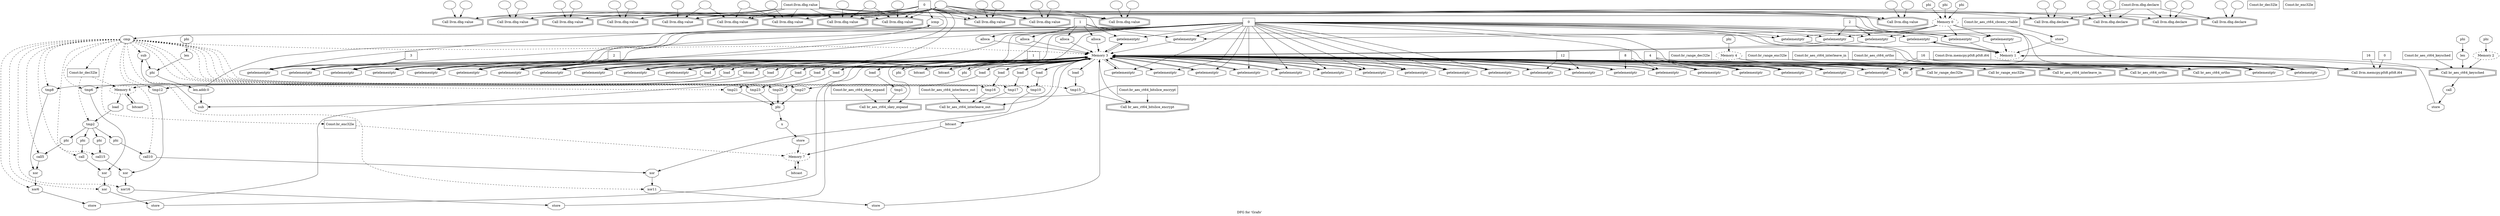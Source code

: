 digraph "DFG for 'Grafo'  "{
label="DFG for 'Grafo' ";
node_0[shape=doubleoctagon,style=solid,label="Call llvm.dbg.value"]
node_4[shape=ellipse,style=solid,label=""]
"node_4"->"node_0"
node_9[shape=doubleoctagon,style=solid,label="Call llvm.dbg.value"]
"node_4"->"node_9"
node_34[shape=doubleoctagon,style=solid,label="Call llvm.dbg.value"]
"node_4"->"node_34"
node_37[shape=doubleoctagon,style=solid,label="Call llvm.dbg.value"]
"node_4"->"node_37"
node_40[shape=doubleoctagon,style=solid,label="Call llvm.dbg.value"]
"node_4"->"node_40"
node_43[shape=doubleoctagon,style=solid,label="Call llvm.dbg.value"]
"node_4"->"node_43"
node_46[shape=doubleoctagon,style=solid,label="Call llvm.dbg.declare"]
"node_4"->"node_46"
node_50[shape=doubleoctagon,style=solid,label="Call llvm.dbg.declare"]
"node_4"->"node_50"
node_6[shape=doubleoctagon,style=solid,label="Call llvm.dbg.value"]
"node_4"->"node_6"
node_66[shape=doubleoctagon,style=solid,label="Call llvm.dbg.value"]
"node_4"->"node_66"
node_78[shape=doubleoctagon,style=solid,label="Call llvm.dbg.declare"]
"node_4"->"node_78"
node_81[shape=doubleoctagon,style=solid,label="Call llvm.dbg.declare"]
"node_4"->"node_81"
node_181[shape=doubleoctagon,style=solid,label="Call llvm.dbg.value"]
"node_4"->"node_181"
node_183[shape=doubleoctagon,style=solid,label="Call llvm.dbg.value"]
"node_4"->"node_183"
node_188[shape=doubleoctagon,style=solid,label="Call llvm.dbg.value"]
"node_4"->"node_188"
node_196[shape=doubleoctagon,style=solid,label="Call llvm.dbg.value"]
"node_4"->"node_196"
node_199[shape=doubleoctagon,style=solid,label="Call llvm.dbg.value"]
"node_4"->"node_199"
node_5[shape=box,style=solid,label="Const:llvm.dbg.value"]
"node_5"->"node_0"
"node_5"->"node_9"
"node_5"->"node_34"
"node_5"->"node_37"
"node_5"->"node_40"
"node_5"->"node_43"
"node_5"->"node_6"
"node_5"->"node_66"
"node_5"->"node_181"
"node_5"->"node_183"
"node_5"->"node_188"
"node_5"->"node_196"
"node_5"->"node_199"
node_1[shape=ellipse,style=solid,label=""]
"node_1"->"node_0"
node_3[shape=ellipse,style=solid,label=""]
"node_3"->"node_0"
node_96[shape=ellipse,style=solid,label="tmp8"]
node_102[shape=octagon,style=solid,label="xor"]
"node_96"->"node_102"
node_97[shape=octagon,style=solid,label="load"]
"node_97"->"node_96"
node_98[shape=octagon,style=solid,label="getelementptr"]
node_29[shape=ellipse,style=dashed,label="Memory 3"]
"node_98"->"node_29"
node_10[shape=ellipse,style=solid,label=""]
"node_10"->"node_9"
node_11[shape=ellipse,style=solid,label=""]
"node_11"->"node_9"
node_12[shape=ellipse,style=dashed,label="Memory 1"]
node_20[shape=octagon,style=solid,label="getelementptr"]
"node_12"->"node_20"
node_22[shape=doubleoctagon,style=solid,label="Call br_aes_ct64_keysched"]
"node_12"->"node_22"
node_13[shape=octagon,style=solid,label="getelementptr"]
"node_13"->"node_12"
node_14[shape=ellipse,style=dashed,label="Memory 0"]
"node_14"->"node_13"
node_18[shape=octagon,style=solid,label="getelementptr"]
"node_14"->"node_18"
node_26[shape=octagon,style=solid,label="getelementptr"]
"node_14"->"node_26"
node_54[shape=octagon,style=solid,label="getelementptr"]
"node_14"->"node_54"
node_57[shape=octagon,style=solid,label="getelementptr"]
"node_14"->"node_57"
node_74[shape=octagon,style=solid,label="phi"]
"node_14"->"node_74"
node_137[shape=octagon,style=solid,label="getelementptr"]
"node_14"->"node_137"
node_15[shape=box,style=solid,label="0"]
"node_15"->"node_13"
"node_15"->"node_18"
"node_15"->"node_20"
"node_15"->"node_26"
node_53[shape=octagon,style=solid,label="getelementptr"]
"node_15"->"node_53"
"node_15"->"node_54"
"node_15"->"node_57"
node_58[shape=octagon,style=solid,label="getelementptr"]
"node_15"->"node_58"
node_61[shape=octagon,style=solid,label="getelementptr"]
"node_15"->"node_61"
node_84[shape=octagon,style=solid,label="getelementptr"]
"node_15"->"node_84"
node_92[shape=octagon,style=solid,label="getelementptr"]
"node_15"->"node_92"
node_94[shape=octagon,style=solid,label="getelementptr"]
"node_15"->"node_94"
node_103[shape=octagon,style=solid,label="getelementptr"]
"node_15"->"node_103"
node_177[shape=octagon,style=solid,label="getelementptr"]
"node_15"->"node_177"
node_105[shape=octagon,style=solid,label="getelementptr"]
"node_15"->"node_105"
node_115[shape=octagon,style=solid,label="getelementptr"]
"node_15"->"node_115"
node_117[shape=octagon,style=solid,label="getelementptr"]
"node_15"->"node_117"
node_127[shape=octagon,style=solid,label="getelementptr"]
"node_15"->"node_127"
node_129[shape=octagon,style=solid,label="getelementptr"]
"node_15"->"node_129"
node_130[shape=octagon,style=solid,label="getelementptr"]
"node_15"->"node_130"
node_131[shape=octagon,style=solid,label="getelementptr"]
"node_15"->"node_131"
node_134[shape=octagon,style=solid,label="getelementptr"]
"node_15"->"node_134"
"node_15"->"node_137"
node_140[shape=octagon,style=solid,label="getelementptr"]
"node_15"->"node_140"
node_141[shape=octagon,style=solid,label="getelementptr"]
"node_15"->"node_141"
node_144[shape=octagon,style=solid,label="getelementptr"]
"node_15"->"node_144"
node_146[shape=octagon,style=solid,label="getelementptr"]
"node_15"->"node_146"
node_147[shape=octagon,style=solid,label="getelementptr"]
"node_15"->"node_147"
node_150[shape=octagon,style=solid,label="getelementptr"]
"node_15"->"node_150"
node_161[shape=octagon,style=solid,label="getelementptr"]
"node_15"->"node_161"
node_167[shape=octagon,style=solid,label="getelementptr"]
"node_15"->"node_167"
node_172[shape=octagon,style=solid,label="getelementptr"]
"node_15"->"node_172"
node_185[shape=octagon,style=solid,label="getelementptr"]
"node_15"->"node_185"
node_16[shape=octagon,style=solid,label="store"]
"node_16"->"node_12"
node_17[shape=box,style=solid,label="Const:br_aes_ct64_cbcenc_vtable"]
"node_17"->"node_16"
"node_18"->"node_12"
node_19[shape=box,style=solid,label="1"]
"node_19"->"node_18"
node_30[shape=octagon,style=solid,label="alloca"]
"node_19"->"node_30"
node_31[shape=octagon,style=solid,label="alloca"]
"node_19"->"node_31"
node_32[shape=octagon,style=solid,label="alloca"]
"node_19"->"node_32"
node_33[shape=octagon,style=solid,label="alloca"]
"node_19"->"node_33"
"node_19"->"node_57"
"node_20"->"node_12"
node_21[shape=ellipse,style=solid,label="call"]
node_28[shape=octagon,style=solid,label="store"]
"node_21"->"node_28"
"node_22"->"node_21"
node_23[shape=ellipse,style=dashed,label="Memory 2"]
"node_23"->"node_22"
node_24[shape=ellipse,style=solid,label="len"]
"node_24"->"node_22"
node_25[shape=box,style=solid,label="Const:br_aes_ct64_keysched"]
"node_25"->"node_22"
"node_26"->"node_12"
node_27[shape=box,style=solid,label="2"]
"node_27"->"node_26"
"node_27"->"node_54"
"node_27"->"node_137"
"node_28"->"node_12"
"node_29"->"node_97"
"node_29"->"node_98"
"node_29"->"node_53"
node_56[shape=octagon,style=solid,label="load"]
"node_29"->"node_56"
"node_29"->"node_58"
node_59[shape=doubleoctagon,style=solid,label="Call br_aes_ct64_skey_expand"]
"node_29"->"node_59"
"node_29"->"node_61"
node_62[shape=doubleoctagon,style=solid,label="Call br_range_dec32le"]
"node_29"->"node_62"
"node_29"->"node_74"
node_75[shape=octagon,style=solid,label="getelementptr"]
"node_29"->"node_75"
"node_29"->"node_84"
node_86[shape=octagon,style=solid,label="load"]
"node_29"->"node_86"
"node_29"->"node_92"
"node_29"->"node_94"
"node_29"->"node_103"
node_176[shape=octagon,style=solid,label="getelementptr"]
"node_29"->"node_176"
"node_29"->"node_177"
"node_29"->"node_105"
node_108[shape=octagon,style=solid,label="load"]
"node_29"->"node_108"
node_109[shape=octagon,style=solid,label="getelementptr"]
"node_29"->"node_109"
"node_29"->"node_115"
"node_29"->"node_117"
node_120[shape=octagon,style=solid,label="load"]
"node_29"->"node_120"
node_121[shape=octagon,style=solid,label="getelementptr"]
"node_29"->"node_121"
node_219[shape=octagon,style=solid,label="phi"]
"node_29"->"node_219"
"node_29"->"node_127"
"node_29"->"node_129"
"node_29"->"node_130"
"node_29"->"node_131"
node_132[shape=doubleoctagon,style=solid,label="Call br_aes_ct64_interleave_in"]
"node_29"->"node_132"
"node_29"->"node_134"
node_135[shape=doubleoctagon,style=solid,label="Call br_aes_ct64_ortho"]
"node_29"->"node_135"
node_139[shape=octagon,style=solid,label="load"]
"node_29"->"node_139"
"node_29"->"node_140"
"node_29"->"node_141"
node_142[shape=doubleoctagon,style=solid,label="Call br_aes_ct64_bitslice_encrypt"]
"node_29"->"node_142"
"node_29"->"node_144"
node_145[shape=doubleoctagon,style=solid,label="Call br_aes_ct64_ortho"]
"node_29"->"node_145"
"node_29"->"node_146"
"node_29"->"node_147"
node_149[shape=octagon,style=solid,label="load"]
"node_29"->"node_149"
"node_29"->"node_150"
node_152[shape=octagon,style=solid,label="load"]
"node_29"->"node_152"
node_153[shape=doubleoctagon,style=solid,label="Call br_aes_ct64_interleave_out"]
"node_29"->"node_153"
node_155[shape=octagon,style=solid,label="bitcast"]
"node_29"->"node_155"
node_156[shape=octagon,style=solid,label="bitcast"]
"node_29"->"node_156"
node_157[shape=doubleoctagon,style=solid,label="Call llvm.memcpy.p0i8.p0i8.i64"]
"node_29"->"node_157"
"node_29"->"node_161"
node_163[shape=octagon,style=solid,label="load"]
"node_29"->"node_163"
node_166[shape=octagon,style=solid,label="getelementptr"]
"node_29"->"node_166"
"node_29"->"node_167"
node_169[shape=octagon,style=solid,label="load"]
"node_29"->"node_169"
node_171[shape=octagon,style=solid,label="getelementptr"]
"node_29"->"node_171"
"node_29"->"node_172"
node_174[shape=octagon,style=solid,label="load"]
"node_29"->"node_174"
node_179[shape=octagon,style=solid,label="load"]
"node_29"->"node_179"
"node_29"->"node_185"
node_186[shape=doubleoctagon,style=solid,label="Call br_range_enc32le"]
"node_29"->"node_186"
node_192[shape=octagon,style=solid,label="bitcast"]
"node_29"->"node_192"
node_203[shape=octagon,style=solid,label="bitcast"]
"node_29"->"node_203"
node_214[shape=octagon,style=solid,label="phi"]
"node_29"->"node_214"
"node_30"->"node_29"
"node_31"->"node_29"
"node_32"->"node_29"
"node_33"->"node_29"
node_35[shape=ellipse,style=solid,label=""]
"node_35"->"node_34"
node_36[shape=ellipse,style=solid,label=""]
"node_36"->"node_34"
node_38[shape=ellipse,style=solid,label=""]
"node_38"->"node_37"
node_39[shape=ellipse,style=solid,label=""]
"node_39"->"node_37"
node_41[shape=ellipse,style=solid,label=""]
"node_41"->"node_40"
"node_41"->"node_66"
node_42[shape=ellipse,style=solid,label=""]
"node_42"->"node_40"
node_44[shape=ellipse,style=solid,label=""]
"node_44"->"node_43"
node_45[shape=ellipse,style=solid,label=""]
"node_45"->"node_43"
"node_45"->"node_183"
node_47[shape=ellipse,style=solid,label=""]
"node_47"->"node_46"
node_48[shape=ellipse,style=solid,label=""]
"node_48"->"node_46"
node_49[shape=box,style=solid,label="Const:llvm.dbg.declare"]
"node_49"->"node_46"
"node_49"->"node_50"
"node_49"->"node_78"
"node_49"->"node_81"
node_51[shape=ellipse,style=solid,label=""]
"node_51"->"node_50"
node_52[shape=ellipse,style=solid,label=""]
"node_52"->"node_50"
"node_53"->"node_29"
"node_54"->"node_29"
node_55[shape=ellipse,style=solid,label="tmp1"]
"node_55"->"node_59"
"node_56"->"node_55"
"node_57"->"node_29"
"node_58"->"node_29"
node_60[shape=box,style=solid,label="Const:br_aes_ct64_skey_expand"]
"node_60"->"node_59"
"node_61"->"node_29"
node_63[shape=box,style=solid,label="4"]
"node_63"->"node_98"
"node_63"->"node_62"
"node_63"->"node_130"
"node_63"->"node_150"
"node_63"->"node_166"
"node_63"->"node_186"
node_64[shape=ellipse,style=dashed,label="Memory 4"]
"node_64"->"node_62"
"node_64"->"node_186"
node_65[shape=box,style=solid,label="Const:br_range_dec32le"]
"node_65"->"node_62"
node_2[shape=box,style=solid,label="0"]
"node_2"->"node_0"
"node_2"->"node_9"
"node_2"->"node_34"
"node_2"->"node_37"
"node_2"->"node_40"
"node_2"->"node_43"
"node_2"->"node_6"
"node_2"->"node_66"
node_77[shape=octagon,style=solid,label="icmp"]
"node_2"->"node_77"
"node_2"->"node_84"
"node_2"->"node_92"
"node_2"->"node_129"
"node_2"->"node_147"
"node_2"->"node_161"
"node_2"->"node_181"
"node_2"->"node_183"
"node_2"->"node_188"
"node_2"->"node_196"
"node_2"->"node_199"
node_104[shape=octagon,style=solid,label="store"]
"node_104"->"node_29"
node_7[shape=ellipse,style=solid,label=""]
"node_7"->"node_6"
node_8[shape=ellipse,style=solid,label=""]
"node_8"->"node_6"
node_67[shape=ellipse,style=solid,label=""]
"node_67"->"node_66"
"node_67"->"node_181"
node_68[shape=ellipse,style=solid,label="len.addr.0"]
node_72[shape=octagon,style=solid,label="sub"]
"node_68"->"node_72"
"node_68"->"node_77"
node_69[shape=octagon,style=solid,label="phi"]
"node_69"->"node_68"
node_70[shape=ellipse,style=solid,label="len"]
"node_70"->"node_69"
node_71[shape=ellipse,style=solid,label="sub"]
"node_71"->"node_69"
"node_72"->"node_71"
node_73[shape=box,style=solid,label="16"]
"node_73"->"node_72"
"node_73"->"node_75"
"node_73"->"node_157"
"node_74"->"node_29"
"node_75"->"node_29"
node_76[shape=ellipse,style=solid,label="cmp"]
"node_76"->"node_96" [style=dashed]
"node_76"->"node_29" [style=dashed]
"node_76"->"node_71" [style=dashed]
node_85[shape=ellipse,style=solid,label="tmp6"]
"node_76"->"node_85" [style=dashed]
node_87[shape=ellipse,style=solid,label="call"]
"node_76"->"node_87" [style=dashed]
node_90[shape=ellipse,style=solid,label="xor"]
"node_76"->"node_90" [style=dashed]
node_99[shape=ellipse,style=solid,label="call5"]
"node_76"->"node_99" [style=dashed]
node_101[shape=ellipse,style=solid,label="xor6"]
"node_76"->"node_101" [style=dashed]
node_178[shape=ellipse,style=solid,label="tmp27"]
"node_76"->"node_178" [style=dashed]
node_107[shape=ellipse,style=solid,label="tmp10"]
"node_76"->"node_107" [style=dashed]
node_111[shape=ellipse,style=solid,label="call10"]
"node_76"->"node_111" [style=dashed]
node_113[shape=ellipse,style=solid,label="xor11"]
"node_76"->"node_113" [style=dashed]
node_119[shape=ellipse,style=solid,label="tmp12"]
"node_76"->"node_119" [style=dashed]
node_123[shape=ellipse,style=solid,label="call15"]
"node_76"->"node_123" [style=dashed]
node_125[shape=ellipse,style=solid,label="xor16"]
"node_76"->"node_125" [style=dashed]
node_138[shape=ellipse,style=solid,label="tmp15"]
"node_76"->"node_138" [style=dashed]
node_148[shape=ellipse,style=solid,label="tmp16"]
"node_76"->"node_148" [style=dashed]
node_151[shape=ellipse,style=solid,label="tmp17"]
"node_76"->"node_151" [style=dashed]
node_162[shape=ellipse,style=solid,label="tmp21"]
"node_76"->"node_162" [style=dashed]
node_168[shape=ellipse,style=solid,label="tmp23"]
"node_76"->"node_168" [style=dashed]
node_173[shape=ellipse,style=solid,label="tmp25"]
"node_76"->"node_173" [style=dashed]
node_221[shape=box,style=solid,label="Const:br_dec32le"]
"node_76"->"node_221" [style=dashed]
node_222[shape=box,style=solid,label="Const:br_enc32le"]
"node_76"->"node_222" [style=dashed]
"node_77"->"node_76"
node_79[shape=ellipse,style=solid,label=""]
"node_79"->"node_78"
node_80[shape=ellipse,style=solid,label=""]
"node_80"->"node_78"
node_82[shape=ellipse,style=solid,label=""]
"node_82"->"node_81"
node_83[shape=ellipse,style=solid,label=""]
"node_83"->"node_81"
"node_84"->"node_29"
node_91[shape=octagon,style=solid,label="xor"]
"node_85"->"node_91"
"node_86"->"node_85"
"node_87"->"node_91"
node_89[shape=box,style=solid,label="Const:br_dec32le"]
node_93[shape=octagon,style=solid,label="store"]
"node_90"->"node_93"
"node_91"->"node_90"
"node_92"->"node_29"
"node_93"->"node_29"
"node_94"->"node_29"
node_95[shape=box,style=solid,label="1"]
"node_95"->"node_94"
"node_95"->"node_103"
"node_95"->"node_167"
"node_99"->"node_102"
"node_101"->"node_104"
"node_102"->"node_101"
"node_103"->"node_29"
"node_176"->"node_29"
"node_177"->"node_29"
node_220[shape=octagon,style=solid,label="phi"]
"node_178"->"node_220"
"node_105"->"node_29"
node_106[shape=box,style=solid,label="2"]
"node_106"->"node_105"
"node_106"->"node_115"
"node_106"->"node_172"
node_114[shape=octagon,style=solid,label="xor"]
"node_107"->"node_114"
"node_108"->"node_107"
"node_109"->"node_29"
node_110[shape=box,style=solid,label="8"]
"node_110"->"node_109"
"node_110"->"node_171"
"node_111"->"node_114"
node_206[shape=ellipse,style=solid,label="x"]
"node_220"->"node_206"
node_116[shape=octagon,style=solid,label="store"]
"node_113"->"node_116"
"node_114"->"node_113"
"node_115"->"node_29"
"node_116"->"node_29"
"node_117"->"node_29"
node_118[shape=box,style=solid,label="3"]
"node_118"->"node_177"
"node_118"->"node_117"
"node_118"->"node_127"
node_126[shape=octagon,style=solid,label="xor"]
"node_119"->"node_126"
"node_120"->"node_119"
"node_121"->"node_29"
node_122[shape=box,style=solid,label="12"]
"node_122"->"node_176"
"node_122"->"node_121"
"node_123"->"node_126"
"node_219"->"node_29"
node_128[shape=octagon,style=solid,label="store"]
"node_125"->"node_128"
"node_126"->"node_125"
"node_127"->"node_29"
"node_128"->"node_29"
"node_129"->"node_29"
"node_130"->"node_29"
"node_131"->"node_29"
node_133[shape=box,style=solid,label="Const:br_aes_ct64_interleave_in"]
"node_133"->"node_132"
"node_134"->"node_29"
node_136[shape=box,style=solid,label="Const:br_aes_ct64_ortho"]
"node_136"->"node_135"
"node_136"->"node_145"
"node_137"->"node_29"
"node_138"->"node_142"
"node_139"->"node_138"
"node_140"->"node_29"
"node_141"->"node_29"
node_143[shape=box,style=solid,label="Const:br_aes_ct64_bitslice_encrypt"]
"node_143"->"node_142"
"node_144"->"node_29"
"node_146"->"node_29"
"node_147"->"node_29"
"node_148"->"node_153"
"node_149"->"node_148"
"node_150"->"node_29"
"node_151"->"node_153"
"node_152"->"node_151"
node_154[shape=box,style=solid,label="Const:br_aes_ct64_interleave_out"]
"node_154"->"node_153"
"node_155"->"node_29"
"node_156"->"node_29"
node_158[shape=box,style=solid,label="16"]
"node_158"->"node_157"
node_159[shape=box,style=solid,label="0"]
"node_159"->"node_157"
node_160[shape=box,style=solid,label="Const:llvm.memcpy.p0i8.p0i8.i64"]
"node_160"->"node_157"
"node_161"->"node_29"
"node_162"->"node_220"
"node_163"->"node_162"
node_165[shape=box,style=solid,label="Const:br_enc32le"]
"node_166"->"node_29"
"node_167"->"node_29"
"node_168"->"node_220"
"node_169"->"node_168"
"node_171"->"node_29"
"node_172"->"node_29"
"node_173"->"node_220"
"node_174"->"node_173"
"node_179"->"node_178"
node_182[shape=ellipse,style=solid,label=""]
"node_182"->"node_181"
node_184[shape=ellipse,style=solid,label=""]
"node_184"->"node_183"
"node_185"->"node_29"
node_187[shape=box,style=solid,label="Const:br_range_enc32le"]
"node_187"->"node_186"
node_189[shape=ellipse,style=solid,label=""]
"node_189"->"node_188"
node_190[shape=ellipse,style=solid,label=""]
"node_190"->"node_188"
node_191[shape=ellipse,style=dashed,label="Memory 6"]
node_193[shape=octagon,style=solid,label="bitcast"]
"node_191"->"node_193"
node_195[shape=octagon,style=solid,label="load"]
"node_191"->"node_195"
"node_192"->"node_191"
"node_193"->"node_191"
node_194[shape=ellipse,style=solid,label="tmp2"]
node_215[shape=octagon,style=solid,label="phi"]
"node_194"->"node_215"
node_216[shape=octagon,style=solid,label="phi"]
"node_194"->"node_216"
node_217[shape=octagon,style=solid,label="phi"]
"node_194"->"node_217"
node_218[shape=octagon,style=solid,label="phi"]
"node_194"->"node_218"
"node_195"->"node_194"
node_197[shape=ellipse,style=solid,label=""]
"node_197"->"node_196"
node_198[shape=ellipse,style=solid,label=""]
"node_198"->"node_196"
node_200[shape=ellipse,style=solid,label=""]
"node_200"->"node_199"
node_201[shape=ellipse,style=solid,label=""]
"node_201"->"node_199"
node_202[shape=ellipse,style=dashed,label="Memory 7"]
node_204[shape=octagon,style=solid,label="bitcast"]
"node_202"->"node_204"
"node_203"->"node_202"
"node_204"->"node_202"
node_205[shape=octagon,style=solid,label="store"]
"node_205"->"node_202"
"node_206"->"node_205"
node_207[shape=octagon,style=solid,label="phi"]
"node_207"->"node_14"
node_208[shape=octagon,style=solid,label="phi"]
"node_208"->"node_23"
node_209[shape=octagon,style=solid,label="phi"]
"node_209"->"node_24"
node_210[shape=octagon,style=solid,label="phi"]
"node_210"->"node_14"
node_211[shape=octagon,style=solid,label="phi"]
"node_211"->"node_64"
node_212[shape=octagon,style=solid,label="phi"]
"node_212"->"node_14"
node_213[shape=octagon,style=solid,label="phi"]
"node_213"->"node_70"
"node_214"->"node_29"
"node_215"->"node_123"
"node_216"->"node_111"
"node_217"->"node_99"
"node_218"->"node_87"
"node_221"->"node_191" [style=dashed]
"node_221"->"node_194" [style=dashed]
"node_222"->"node_202" [style=dashed]
}

